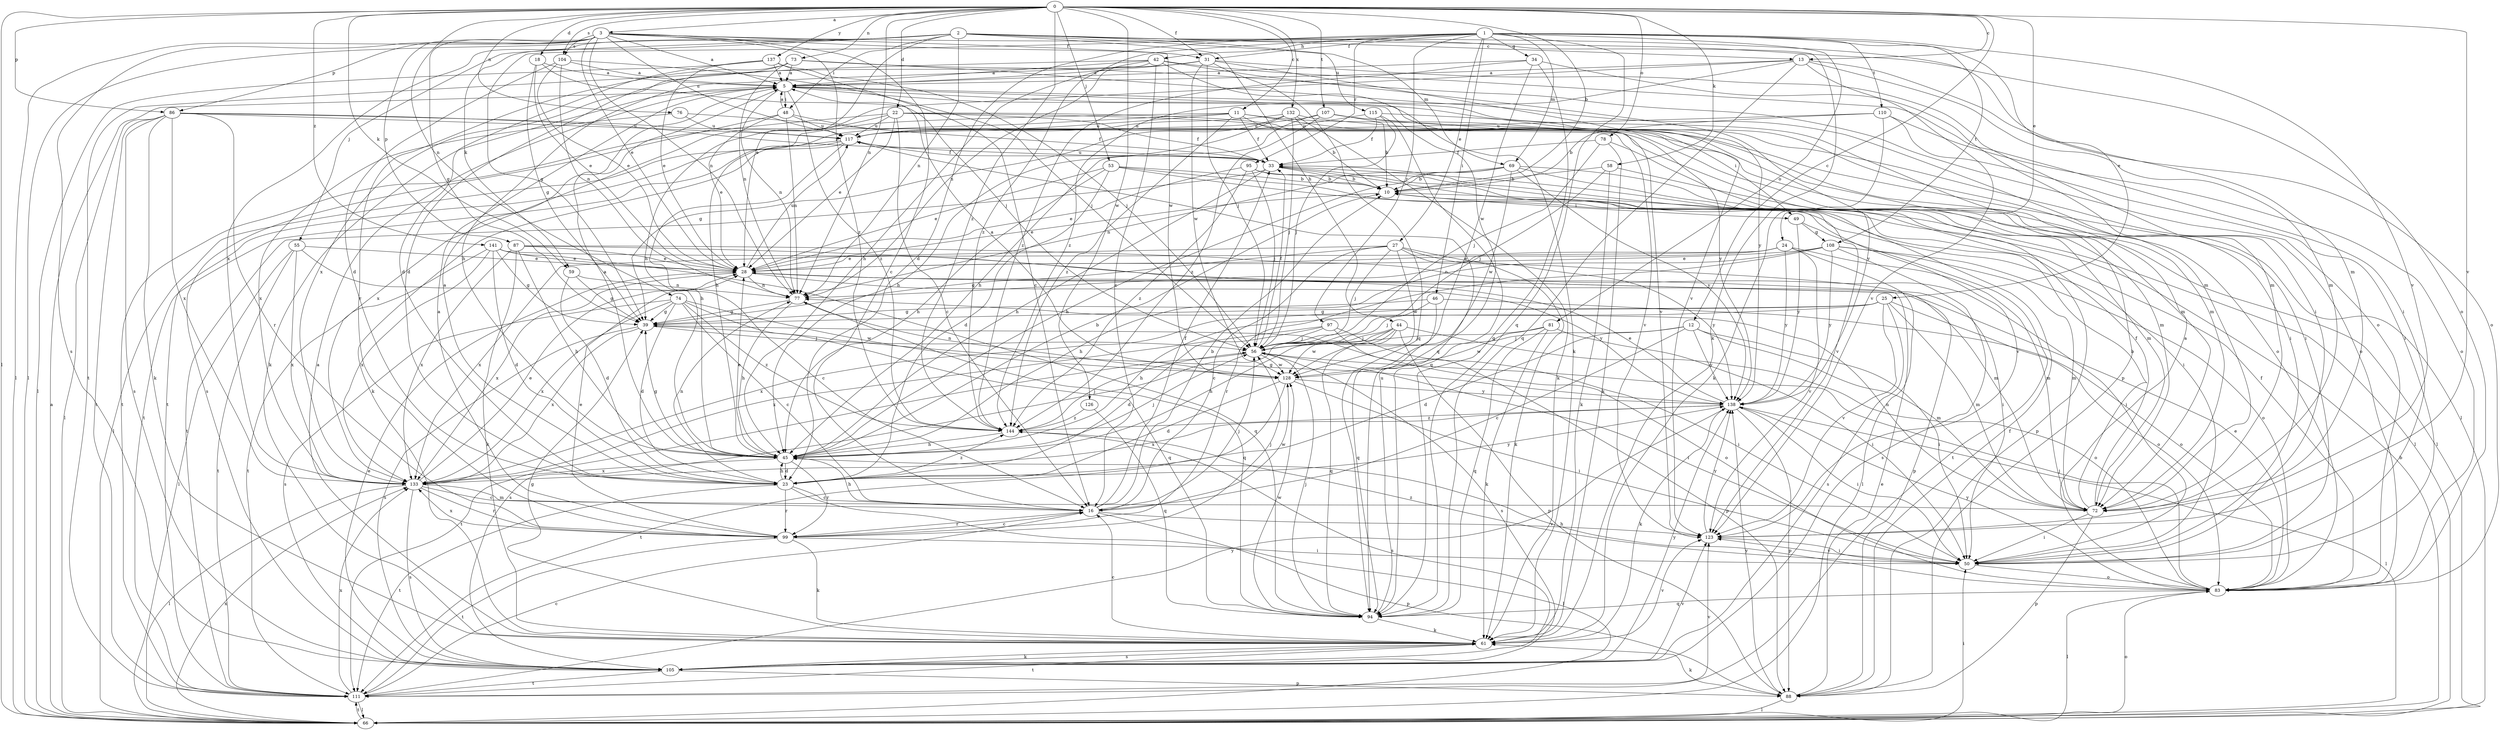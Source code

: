 strict digraph  {
0;
1;
2;
3;
5;
10;
11;
12;
13;
16;
18;
22;
23;
24;
25;
27;
28;
31;
33;
34;
39;
42;
44;
45;
46;
48;
49;
50;
53;
55;
56;
58;
59;
61;
66;
69;
72;
73;
74;
76;
77;
78;
81;
83;
86;
87;
88;
94;
95;
97;
99;
104;
105;
107;
108;
110;
111;
115;
117;
123;
126;
128;
132;
133;
137;
138;
141;
144;
0 -> 3  [label=a];
0 -> 10  [label=b];
0 -> 11  [label=c];
0 -> 12  [label=c];
0 -> 13  [label=c];
0 -> 18  [label=d];
0 -> 22  [label=d];
0 -> 24  [label=e];
0 -> 31  [label=f];
0 -> 53  [label=j];
0 -> 58  [label=k];
0 -> 59  [label=k];
0 -> 66  [label=l];
0 -> 73  [label=n];
0 -> 74  [label=n];
0 -> 76  [label=n];
0 -> 77  [label=n];
0 -> 78  [label=o];
0 -> 86  [label=p];
0 -> 104  [label=s];
0 -> 107  [label=t];
0 -> 123  [label=v];
0 -> 126  [label=w];
0 -> 132  [label=x];
0 -> 137  [label=y];
0 -> 141  [label=z];
0 -> 144  [label=z];
1 -> 23  [label=d];
1 -> 25  [label=e];
1 -> 27  [label=e];
1 -> 31  [label=f];
1 -> 34  [label=g];
1 -> 39  [label=g];
1 -> 42  [label=h];
1 -> 46  [label=i];
1 -> 69  [label=m];
1 -> 81  [label=o];
1 -> 94  [label=q];
1 -> 95  [label=r];
1 -> 97  [label=r];
1 -> 108  [label=t];
1 -> 110  [label=t];
1 -> 123  [label=v];
1 -> 144  [label=z];
2 -> 13  [label=c];
2 -> 28  [label=e];
2 -> 44  [label=h];
2 -> 48  [label=i];
2 -> 55  [label=j];
2 -> 59  [label=k];
2 -> 61  [label=k];
2 -> 66  [label=l];
2 -> 69  [label=m];
2 -> 72  [label=m];
2 -> 77  [label=n];
2 -> 115  [label=u];
2 -> 133  [label=x];
3 -> 5  [label=a];
3 -> 16  [label=c];
3 -> 28  [label=e];
3 -> 31  [label=f];
3 -> 39  [label=g];
3 -> 66  [label=l];
3 -> 77  [label=n];
3 -> 83  [label=o];
3 -> 86  [label=p];
3 -> 87  [label=p];
3 -> 104  [label=s];
3 -> 105  [label=s];
3 -> 117  [label=u];
3 -> 128  [label=w];
3 -> 144  [label=z];
5 -> 48  [label=i];
5 -> 61  [label=k];
5 -> 77  [label=n];
5 -> 94  [label=q];
5 -> 123  [label=v];
5 -> 138  [label=y];
5 -> 144  [label=z];
10 -> 28  [label=e];
10 -> 49  [label=i];
11 -> 33  [label=f];
11 -> 45  [label=h];
11 -> 49  [label=i];
11 -> 66  [label=l];
11 -> 111  [label=t];
11 -> 117  [label=u];
11 -> 138  [label=y];
11 -> 144  [label=z];
12 -> 16  [label=c];
12 -> 23  [label=d];
12 -> 50  [label=i];
12 -> 56  [label=j];
12 -> 72  [label=m];
12 -> 138  [label=y];
13 -> 5  [label=a];
13 -> 45  [label=h];
13 -> 72  [label=m];
13 -> 83  [label=o];
13 -> 94  [label=q];
13 -> 123  [label=v];
13 -> 144  [label=z];
16 -> 10  [label=b];
16 -> 33  [label=f];
16 -> 45  [label=h];
16 -> 56  [label=j];
16 -> 88  [label=p];
16 -> 99  [label=r];
16 -> 123  [label=v];
16 -> 128  [label=w];
18 -> 5  [label=a];
18 -> 28  [label=e];
18 -> 39  [label=g];
18 -> 56  [label=j];
22 -> 16  [label=c];
22 -> 28  [label=e];
22 -> 33  [label=f];
22 -> 72  [label=m];
22 -> 83  [label=o];
22 -> 111  [label=t];
22 -> 117  [label=u];
22 -> 133  [label=x];
23 -> 5  [label=a];
23 -> 16  [label=c];
23 -> 45  [label=h];
23 -> 66  [label=l];
23 -> 77  [label=n];
23 -> 99  [label=r];
23 -> 111  [label=t];
23 -> 138  [label=y];
23 -> 144  [label=z];
24 -> 28  [label=e];
24 -> 66  [label=l];
24 -> 72  [label=m];
24 -> 77  [label=n];
24 -> 123  [label=v];
24 -> 133  [label=x];
24 -> 138  [label=y];
25 -> 39  [label=g];
25 -> 45  [label=h];
25 -> 72  [label=m];
25 -> 83  [label=o];
25 -> 105  [label=s];
25 -> 123  [label=v];
25 -> 133  [label=x];
27 -> 16  [label=c];
27 -> 28  [label=e];
27 -> 39  [label=g];
27 -> 56  [label=j];
27 -> 61  [label=k];
27 -> 88  [label=p];
27 -> 128  [label=w];
27 -> 138  [label=y];
28 -> 77  [label=n];
28 -> 117  [label=u];
28 -> 133  [label=x];
28 -> 138  [label=y];
31 -> 5  [label=a];
31 -> 45  [label=h];
31 -> 50  [label=i];
31 -> 56  [label=j];
31 -> 94  [label=q];
31 -> 111  [label=t];
31 -> 123  [label=v];
31 -> 128  [label=w];
33 -> 10  [label=b];
33 -> 45  [label=h];
33 -> 111  [label=t];
33 -> 117  [label=u];
33 -> 123  [label=v];
34 -> 5  [label=a];
34 -> 72  [label=m];
34 -> 94  [label=q];
34 -> 128  [label=w];
34 -> 144  [label=z];
39 -> 56  [label=j];
39 -> 83  [label=o];
39 -> 105  [label=s];
39 -> 133  [label=x];
42 -> 5  [label=a];
42 -> 16  [label=c];
42 -> 45  [label=h];
42 -> 50  [label=i];
42 -> 61  [label=k];
42 -> 77  [label=n];
42 -> 88  [label=p];
42 -> 133  [label=x];
44 -> 45  [label=h];
44 -> 56  [label=j];
44 -> 83  [label=o];
44 -> 88  [label=p];
44 -> 94  [label=q];
44 -> 105  [label=s];
44 -> 128  [label=w];
45 -> 5  [label=a];
45 -> 10  [label=b];
45 -> 23  [label=d];
45 -> 28  [label=e];
45 -> 39  [label=g];
45 -> 56  [label=j];
45 -> 99  [label=r];
45 -> 133  [label=x];
46 -> 39  [label=g];
46 -> 56  [label=j];
46 -> 83  [label=o];
46 -> 94  [label=q];
48 -> 5  [label=a];
48 -> 28  [label=e];
48 -> 33  [label=f];
48 -> 77  [label=n];
48 -> 105  [label=s];
48 -> 117  [label=u];
49 -> 111  [label=t];
49 -> 138  [label=y];
49 -> 108  [label=g];
50 -> 83  [label=o];
50 -> 123  [label=v];
50 -> 144  [label=z];
53 -> 10  [label=b];
53 -> 23  [label=d];
53 -> 28  [label=e];
53 -> 45  [label=h];
53 -> 50  [label=i];
53 -> 123  [label=v];
55 -> 16  [label=c];
55 -> 28  [label=e];
55 -> 66  [label=l];
55 -> 111  [label=t];
55 -> 133  [label=x];
56 -> 33  [label=f];
56 -> 50  [label=i];
56 -> 105  [label=s];
56 -> 111  [label=t];
56 -> 128  [label=w];
58 -> 10  [label=b];
58 -> 56  [label=j];
58 -> 61  [label=k];
58 -> 66  [label=l];
59 -> 23  [label=d];
59 -> 39  [label=g];
59 -> 77  [label=n];
61 -> 5  [label=a];
61 -> 16  [label=c];
61 -> 39  [label=g];
61 -> 105  [label=s];
61 -> 111  [label=t];
61 -> 123  [label=v];
66 -> 5  [label=a];
66 -> 10  [label=b];
66 -> 50  [label=i];
66 -> 83  [label=o];
66 -> 111  [label=t];
66 -> 133  [label=x];
69 -> 10  [label=b];
69 -> 45  [label=h];
69 -> 72  [label=m];
69 -> 77  [label=n];
69 -> 88  [label=p];
69 -> 128  [label=w];
69 -> 138  [label=y];
72 -> 10  [label=b];
72 -> 33  [label=f];
72 -> 50  [label=i];
72 -> 77  [label=n];
72 -> 88  [label=p];
73 -> 5  [label=a];
73 -> 23  [label=d];
73 -> 72  [label=m];
73 -> 77  [label=n];
73 -> 83  [label=o];
73 -> 99  [label=r];
74 -> 16  [label=c];
74 -> 23  [label=d];
74 -> 39  [label=g];
74 -> 94  [label=q];
74 -> 105  [label=s];
74 -> 128  [label=w];
74 -> 133  [label=x];
74 -> 144  [label=z];
76 -> 72  [label=m];
76 -> 117  [label=u];
76 -> 133  [label=x];
77 -> 39  [label=g];
77 -> 45  [label=h];
77 -> 94  [label=q];
78 -> 33  [label=f];
78 -> 56  [label=j];
78 -> 61  [label=k];
78 -> 72  [label=m];
81 -> 50  [label=i];
81 -> 56  [label=j];
81 -> 61  [label=k];
81 -> 94  [label=q];
81 -> 128  [label=w];
83 -> 5  [label=a];
83 -> 28  [label=e];
83 -> 33  [label=f];
83 -> 45  [label=h];
83 -> 56  [label=j];
83 -> 66  [label=l];
83 -> 94  [label=q];
83 -> 138  [label=y];
86 -> 33  [label=f];
86 -> 61  [label=k];
86 -> 66  [label=l];
86 -> 99  [label=r];
86 -> 105  [label=s];
86 -> 111  [label=t];
86 -> 117  [label=u];
86 -> 123  [label=v];
86 -> 133  [label=x];
87 -> 28  [label=e];
87 -> 45  [label=h];
87 -> 50  [label=i];
87 -> 61  [label=k];
87 -> 72  [label=m];
87 -> 133  [label=x];
88 -> 28  [label=e];
88 -> 33  [label=f];
88 -> 61  [label=k];
88 -> 66  [label=l];
88 -> 138  [label=y];
94 -> 56  [label=j];
94 -> 61  [label=k];
94 -> 117  [label=u];
94 -> 128  [label=w];
95 -> 10  [label=b];
95 -> 28  [label=e];
95 -> 56  [label=j];
95 -> 66  [label=l];
95 -> 144  [label=z];
97 -> 23  [label=d];
97 -> 50  [label=i];
97 -> 56  [label=j];
97 -> 88  [label=p];
97 -> 133  [label=x];
99 -> 5  [label=a];
99 -> 16  [label=c];
99 -> 28  [label=e];
99 -> 50  [label=i];
99 -> 56  [label=j];
99 -> 61  [label=k];
99 -> 111  [label=t];
99 -> 133  [label=x];
104 -> 5  [label=a];
104 -> 23  [label=d];
104 -> 28  [label=e];
104 -> 56  [label=j];
104 -> 77  [label=n];
105 -> 28  [label=e];
105 -> 61  [label=k];
105 -> 88  [label=p];
105 -> 111  [label=t];
105 -> 123  [label=v];
105 -> 138  [label=y];
107 -> 10  [label=b];
107 -> 45  [label=h];
107 -> 83  [label=o];
107 -> 117  [label=u];
107 -> 138  [label=y];
107 -> 144  [label=z];
108 -> 28  [label=e];
108 -> 45  [label=h];
108 -> 72  [label=m];
108 -> 83  [label=o];
108 -> 99  [label=r];
108 -> 105  [label=s];
108 -> 138  [label=y];
110 -> 10  [label=b];
110 -> 50  [label=i];
110 -> 61  [label=k];
110 -> 83  [label=o];
110 -> 117  [label=u];
111 -> 16  [label=c];
111 -> 66  [label=l];
111 -> 123  [label=v];
111 -> 133  [label=x];
111 -> 138  [label=y];
115 -> 33  [label=f];
115 -> 50  [label=i];
115 -> 56  [label=j];
115 -> 94  [label=q];
115 -> 117  [label=u];
117 -> 33  [label=f];
117 -> 45  [label=h];
117 -> 61  [label=k];
117 -> 66  [label=l];
117 -> 111  [label=t];
123 -> 50  [label=i];
123 -> 138  [label=y];
126 -> 94  [label=q];
126 -> 144  [label=z];
128 -> 5  [label=a];
128 -> 23  [label=d];
128 -> 50  [label=i];
128 -> 77  [label=n];
128 -> 111  [label=t];
128 -> 138  [label=y];
132 -> 10  [label=b];
132 -> 39  [label=g];
132 -> 45  [label=h];
132 -> 50  [label=i];
132 -> 56  [label=j];
132 -> 61  [label=k];
132 -> 117  [label=u];
133 -> 16  [label=c];
133 -> 28  [label=e];
133 -> 66  [label=l];
133 -> 72  [label=m];
133 -> 99  [label=r];
133 -> 105  [label=s];
137 -> 5  [label=a];
137 -> 16  [label=c];
137 -> 23  [label=d];
137 -> 28  [label=e];
137 -> 56  [label=j];
137 -> 66  [label=l];
138 -> 28  [label=e];
138 -> 39  [label=g];
138 -> 50  [label=i];
138 -> 61  [label=k];
138 -> 66  [label=l];
138 -> 88  [label=p];
138 -> 133  [label=x];
138 -> 144  [label=z];
141 -> 23  [label=d];
141 -> 28  [label=e];
141 -> 39  [label=g];
141 -> 50  [label=i];
141 -> 94  [label=q];
141 -> 111  [label=t];
141 -> 133  [label=x];
144 -> 45  [label=h];
144 -> 56  [label=j];
144 -> 105  [label=s];
}
